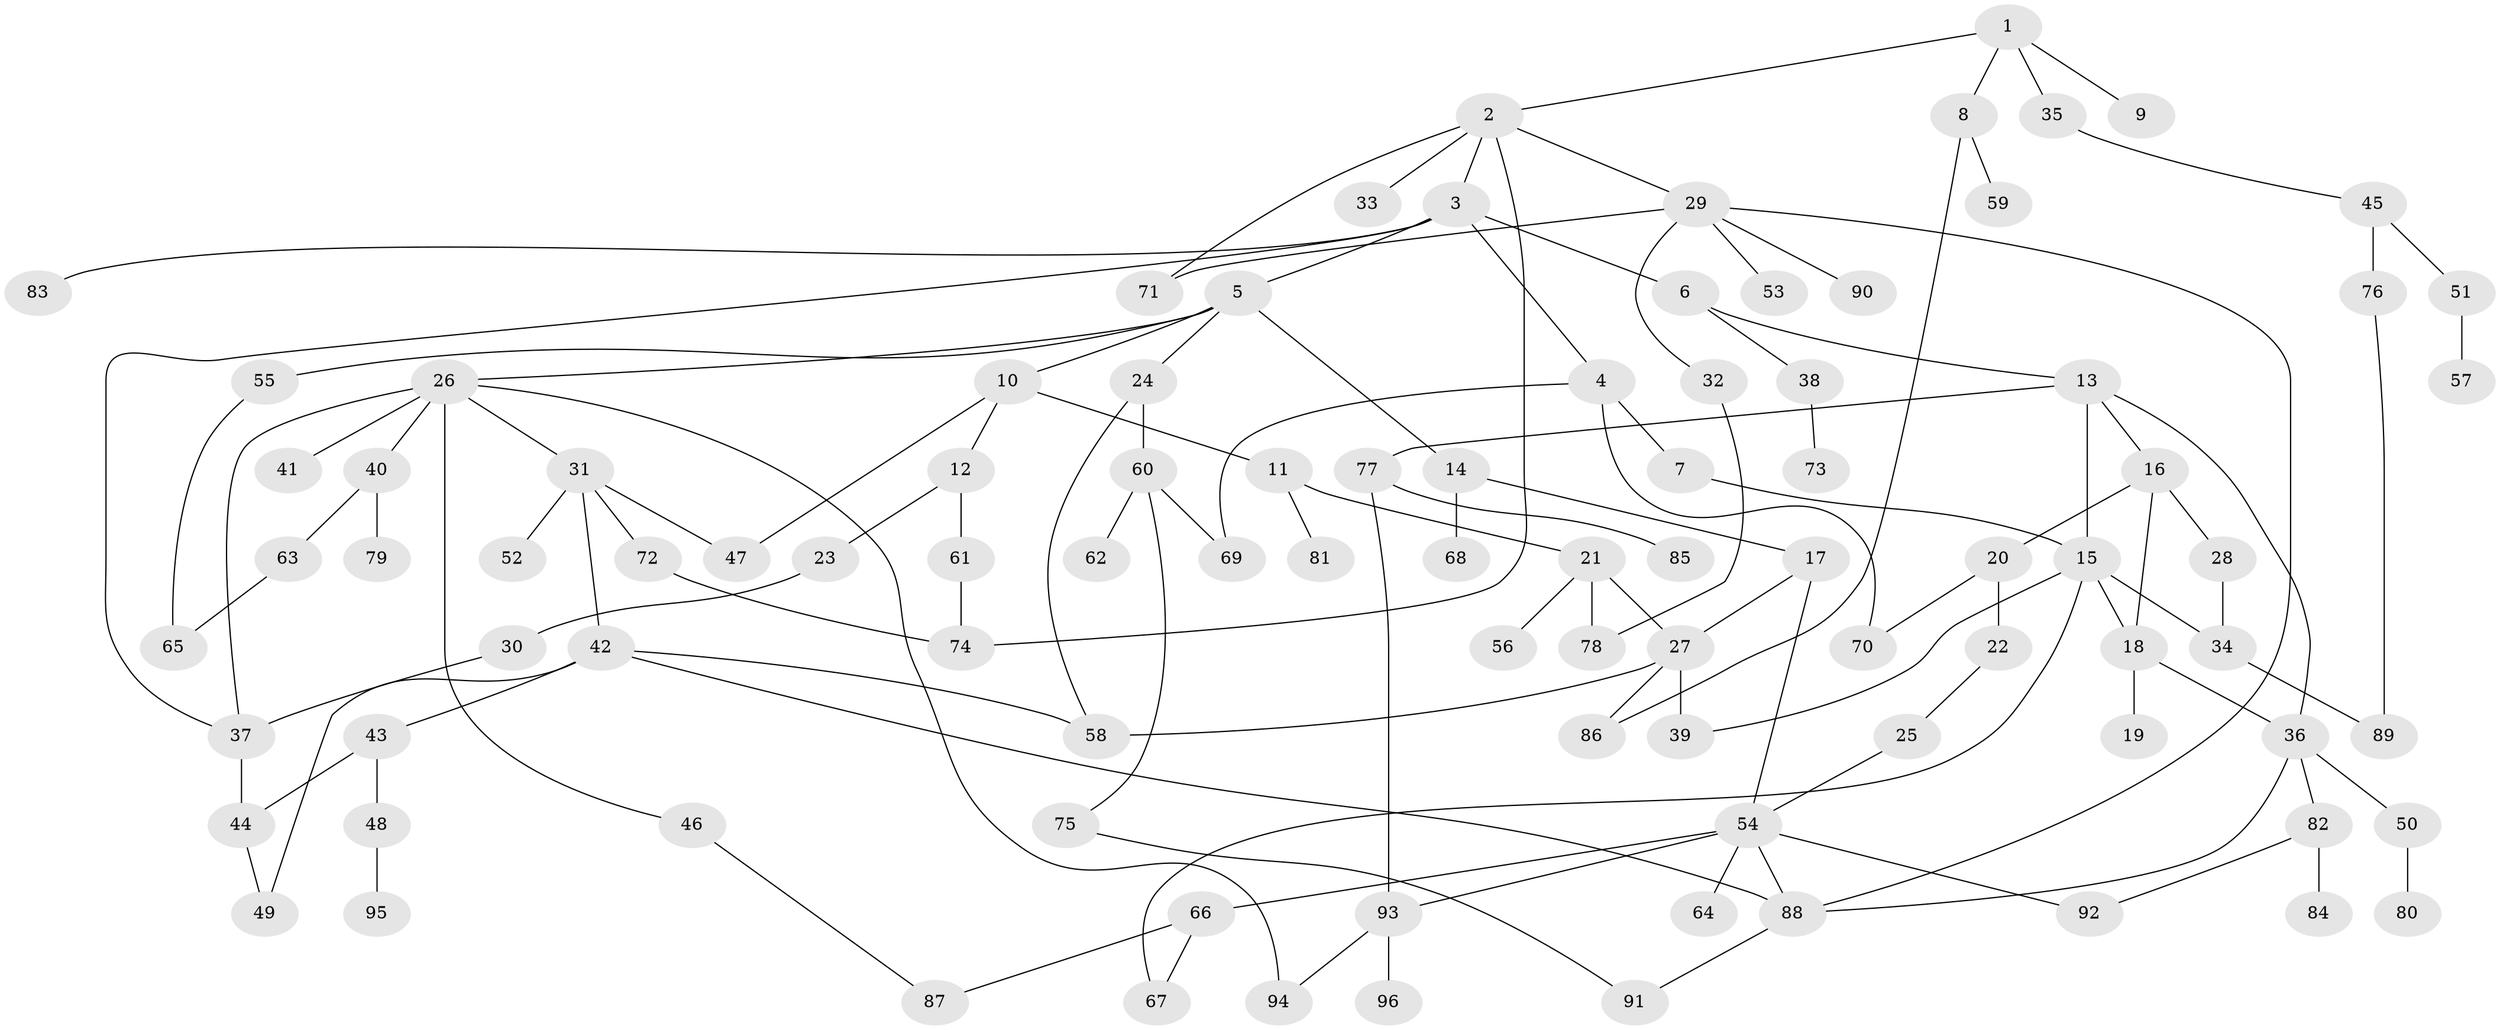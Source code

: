 // Generated by graph-tools (version 1.1) at 2025/49/03/09/25 03:49:20]
// undirected, 96 vertices, 127 edges
graph export_dot {
graph [start="1"]
  node [color=gray90,style=filled];
  1;
  2;
  3;
  4;
  5;
  6;
  7;
  8;
  9;
  10;
  11;
  12;
  13;
  14;
  15;
  16;
  17;
  18;
  19;
  20;
  21;
  22;
  23;
  24;
  25;
  26;
  27;
  28;
  29;
  30;
  31;
  32;
  33;
  34;
  35;
  36;
  37;
  38;
  39;
  40;
  41;
  42;
  43;
  44;
  45;
  46;
  47;
  48;
  49;
  50;
  51;
  52;
  53;
  54;
  55;
  56;
  57;
  58;
  59;
  60;
  61;
  62;
  63;
  64;
  65;
  66;
  67;
  68;
  69;
  70;
  71;
  72;
  73;
  74;
  75;
  76;
  77;
  78;
  79;
  80;
  81;
  82;
  83;
  84;
  85;
  86;
  87;
  88;
  89;
  90;
  91;
  92;
  93;
  94;
  95;
  96;
  1 -- 2;
  1 -- 8;
  1 -- 9;
  1 -- 35;
  2 -- 3;
  2 -- 29;
  2 -- 33;
  2 -- 74;
  2 -- 71;
  3 -- 4;
  3 -- 5;
  3 -- 6;
  3 -- 83;
  3 -- 37;
  4 -- 7;
  4 -- 69;
  4 -- 70;
  5 -- 10;
  5 -- 14;
  5 -- 24;
  5 -- 26;
  5 -- 55;
  6 -- 13;
  6 -- 38;
  7 -- 15;
  8 -- 59;
  8 -- 86;
  10 -- 11;
  10 -- 12;
  10 -- 47;
  11 -- 21;
  11 -- 81;
  12 -- 23;
  12 -- 61;
  13 -- 15;
  13 -- 16;
  13 -- 77;
  13 -- 36;
  14 -- 17;
  14 -- 68;
  15 -- 18;
  15 -- 34;
  15 -- 67;
  15 -- 39;
  16 -- 20;
  16 -- 28;
  16 -- 18;
  17 -- 54;
  17 -- 27;
  18 -- 19;
  18 -- 36;
  20 -- 22;
  20 -- 70;
  21 -- 27;
  21 -- 56;
  21 -- 78;
  22 -- 25;
  23 -- 30;
  24 -- 58;
  24 -- 60;
  25 -- 54;
  26 -- 31;
  26 -- 40;
  26 -- 41;
  26 -- 46;
  26 -- 94;
  26 -- 37;
  27 -- 39;
  27 -- 58;
  27 -- 86;
  28 -- 34;
  29 -- 32;
  29 -- 53;
  29 -- 71;
  29 -- 90;
  29 -- 88;
  30 -- 37;
  31 -- 42;
  31 -- 47;
  31 -- 52;
  31 -- 72;
  32 -- 78;
  34 -- 89;
  35 -- 45;
  36 -- 50;
  36 -- 82;
  36 -- 88;
  37 -- 44;
  38 -- 73;
  40 -- 63;
  40 -- 79;
  42 -- 43;
  42 -- 88;
  42 -- 49;
  42 -- 58;
  43 -- 44;
  43 -- 48;
  44 -- 49;
  45 -- 51;
  45 -- 76;
  46 -- 87;
  48 -- 95;
  50 -- 80;
  51 -- 57;
  54 -- 64;
  54 -- 66;
  54 -- 92;
  54 -- 93;
  54 -- 88;
  55 -- 65;
  60 -- 62;
  60 -- 75;
  60 -- 69;
  61 -- 74;
  63 -- 65;
  66 -- 67;
  66 -- 87;
  72 -- 74;
  75 -- 91;
  76 -- 89;
  77 -- 85;
  77 -- 93;
  82 -- 84;
  82 -- 92;
  88 -- 91;
  93 -- 96;
  93 -- 94;
}
